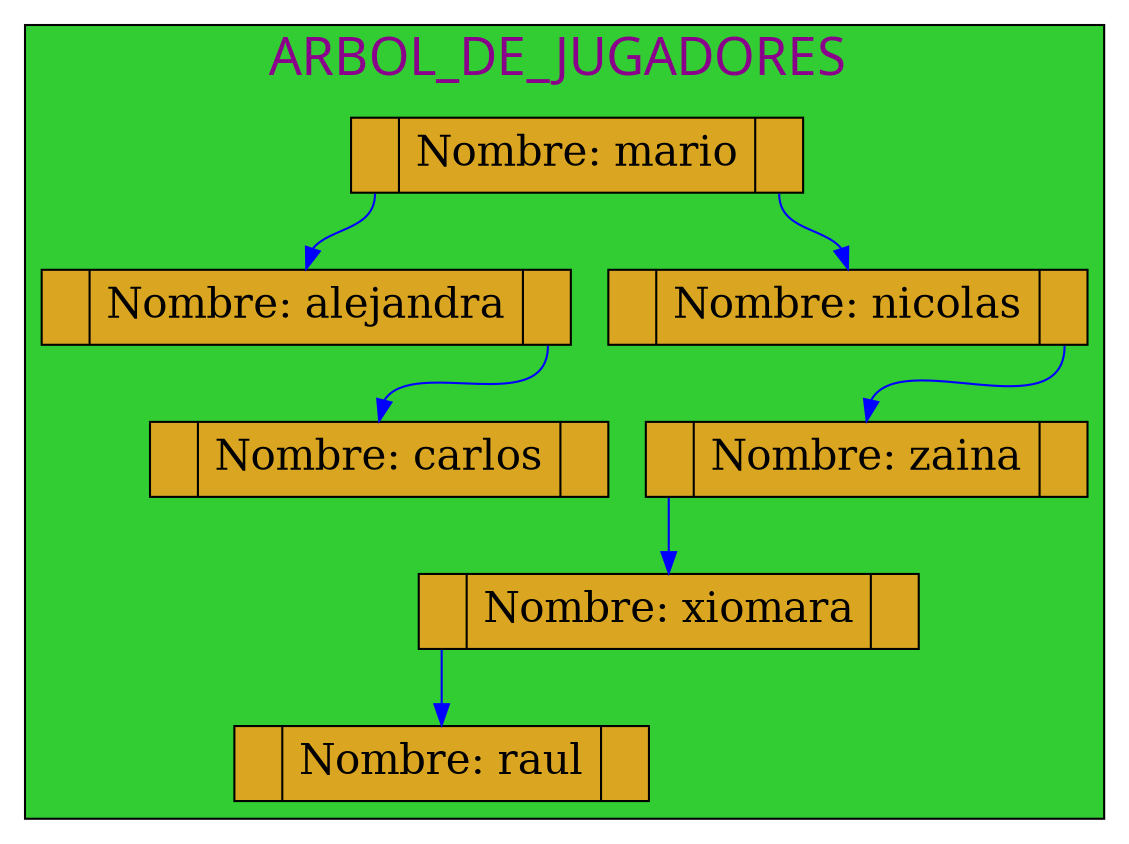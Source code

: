 digraph ArbolBB{
subgraph cluster_1 {

label= "ARBOL_DE_JUGADORES ";
labelloc=t;
fontcolor=magenta4;
fontname=algerian
fontsize=25;
style=filled;
fillcolor=limegreen;
node[shape=record,height=0.5 style=filled fontcolor=black fillcolor=goldenrod fontsize=20 ];


25769968848[label="<f0> |<f1>Nombre: mario |<f2> " ]; 
25770344352[label="<f0> |<f1>Nombre: alejandra |<f2>" ]
25770344624[label="<f0> |<f1>Nombre: nicolas |<f2>" ]
25770344928[label="<f0> |<f1>Nombre: carlos |<f2>" ]
25770344928[label="<f0> |<f1>Nombre: carlos |<f2>" ]
25770345008[label="<f0> |<f1>Nombre: zaina |<f2>" ]
25770345008[label="<f0> |<f1>Nombre: zaina |<f2>" ]
25770345488[label="<f0> |<f1>Nombre: xiomara |<f2>" ]
25770345488[label="<f0> |<f1>Nombre: xiomara |<f2>" ]
25770345488[label="<f0> |<f1>Nombre: xiomara |<f2>" ]
25770345568[label="<f0> |<f1>Nombre: raul |<f2>" ]
25770345568[label="<f0> |<f1>Nombre: raul |<f2>" ]
25770345568[label="<f0> |<f1>Nombre: raul |<f2>" ]
25770345568[label="<f0> |<f1>Nombre: raul |<f2>" ]

25769968848:f0->25770344352:f1 [color=blue]
25769968848:f2->25770344624:f1 [color=blue ]
25770344352:f2->25770344928:f1 [color=blue ]
25770344624:f2->25770345008:f1 [color=blue ]
25770345008:f0->25770345488:f1 [color=blue]
25770345488:f0->25770345568:f1 [color=blue]

 }

 }